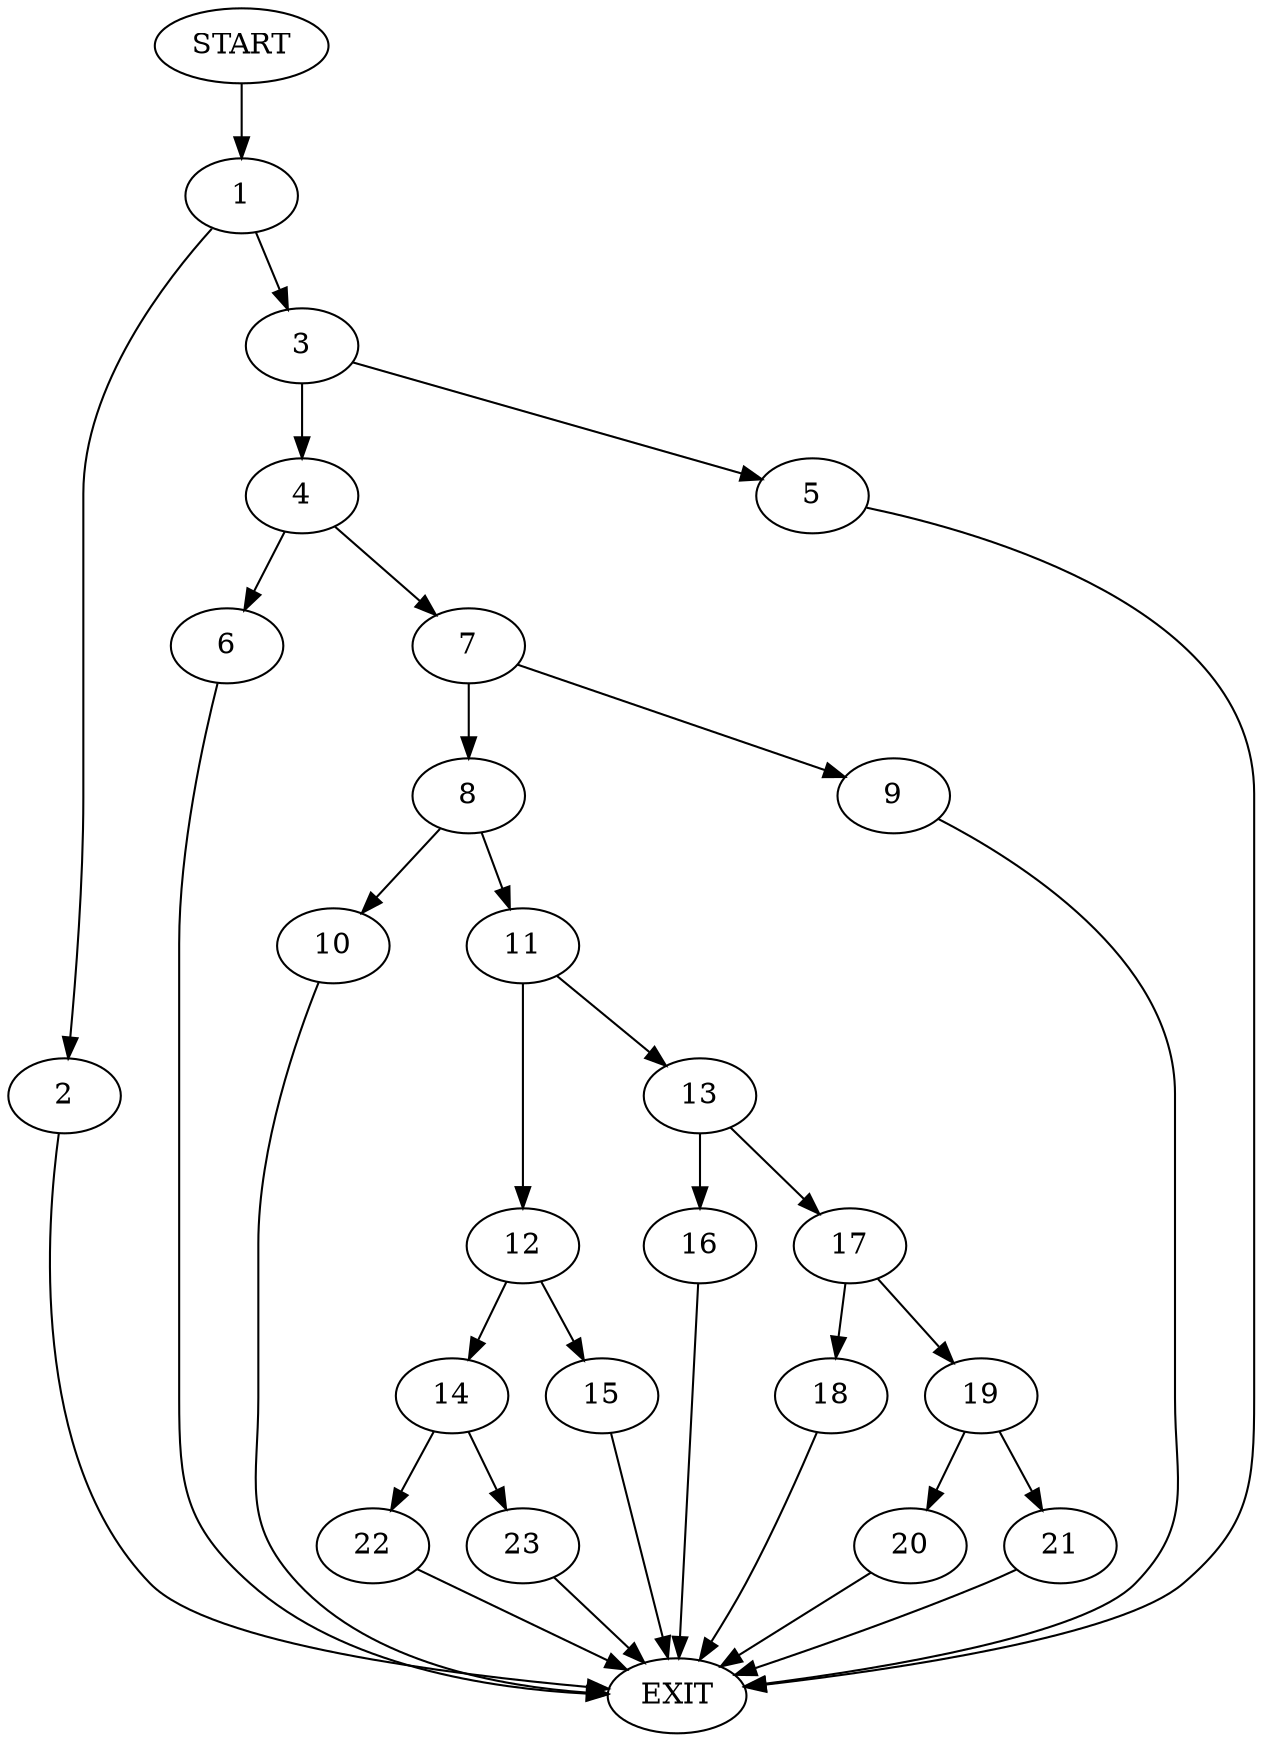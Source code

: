 digraph {
0 [label="START"]
24 [label="EXIT"]
0 -> 1
1 -> 2
1 -> 3
3 -> 4
3 -> 5
2 -> 24
5 -> 24
4 -> 6
4 -> 7
7 -> 8
7 -> 9
6 -> 24
8 -> 10
8 -> 11
9 -> 24
10 -> 24
11 -> 12
11 -> 13
12 -> 14
12 -> 15
13 -> 16
13 -> 17
16 -> 24
17 -> 18
17 -> 19
19 -> 20
19 -> 21
18 -> 24
20 -> 24
21 -> 24
15 -> 24
14 -> 22
14 -> 23
23 -> 24
22 -> 24
}

